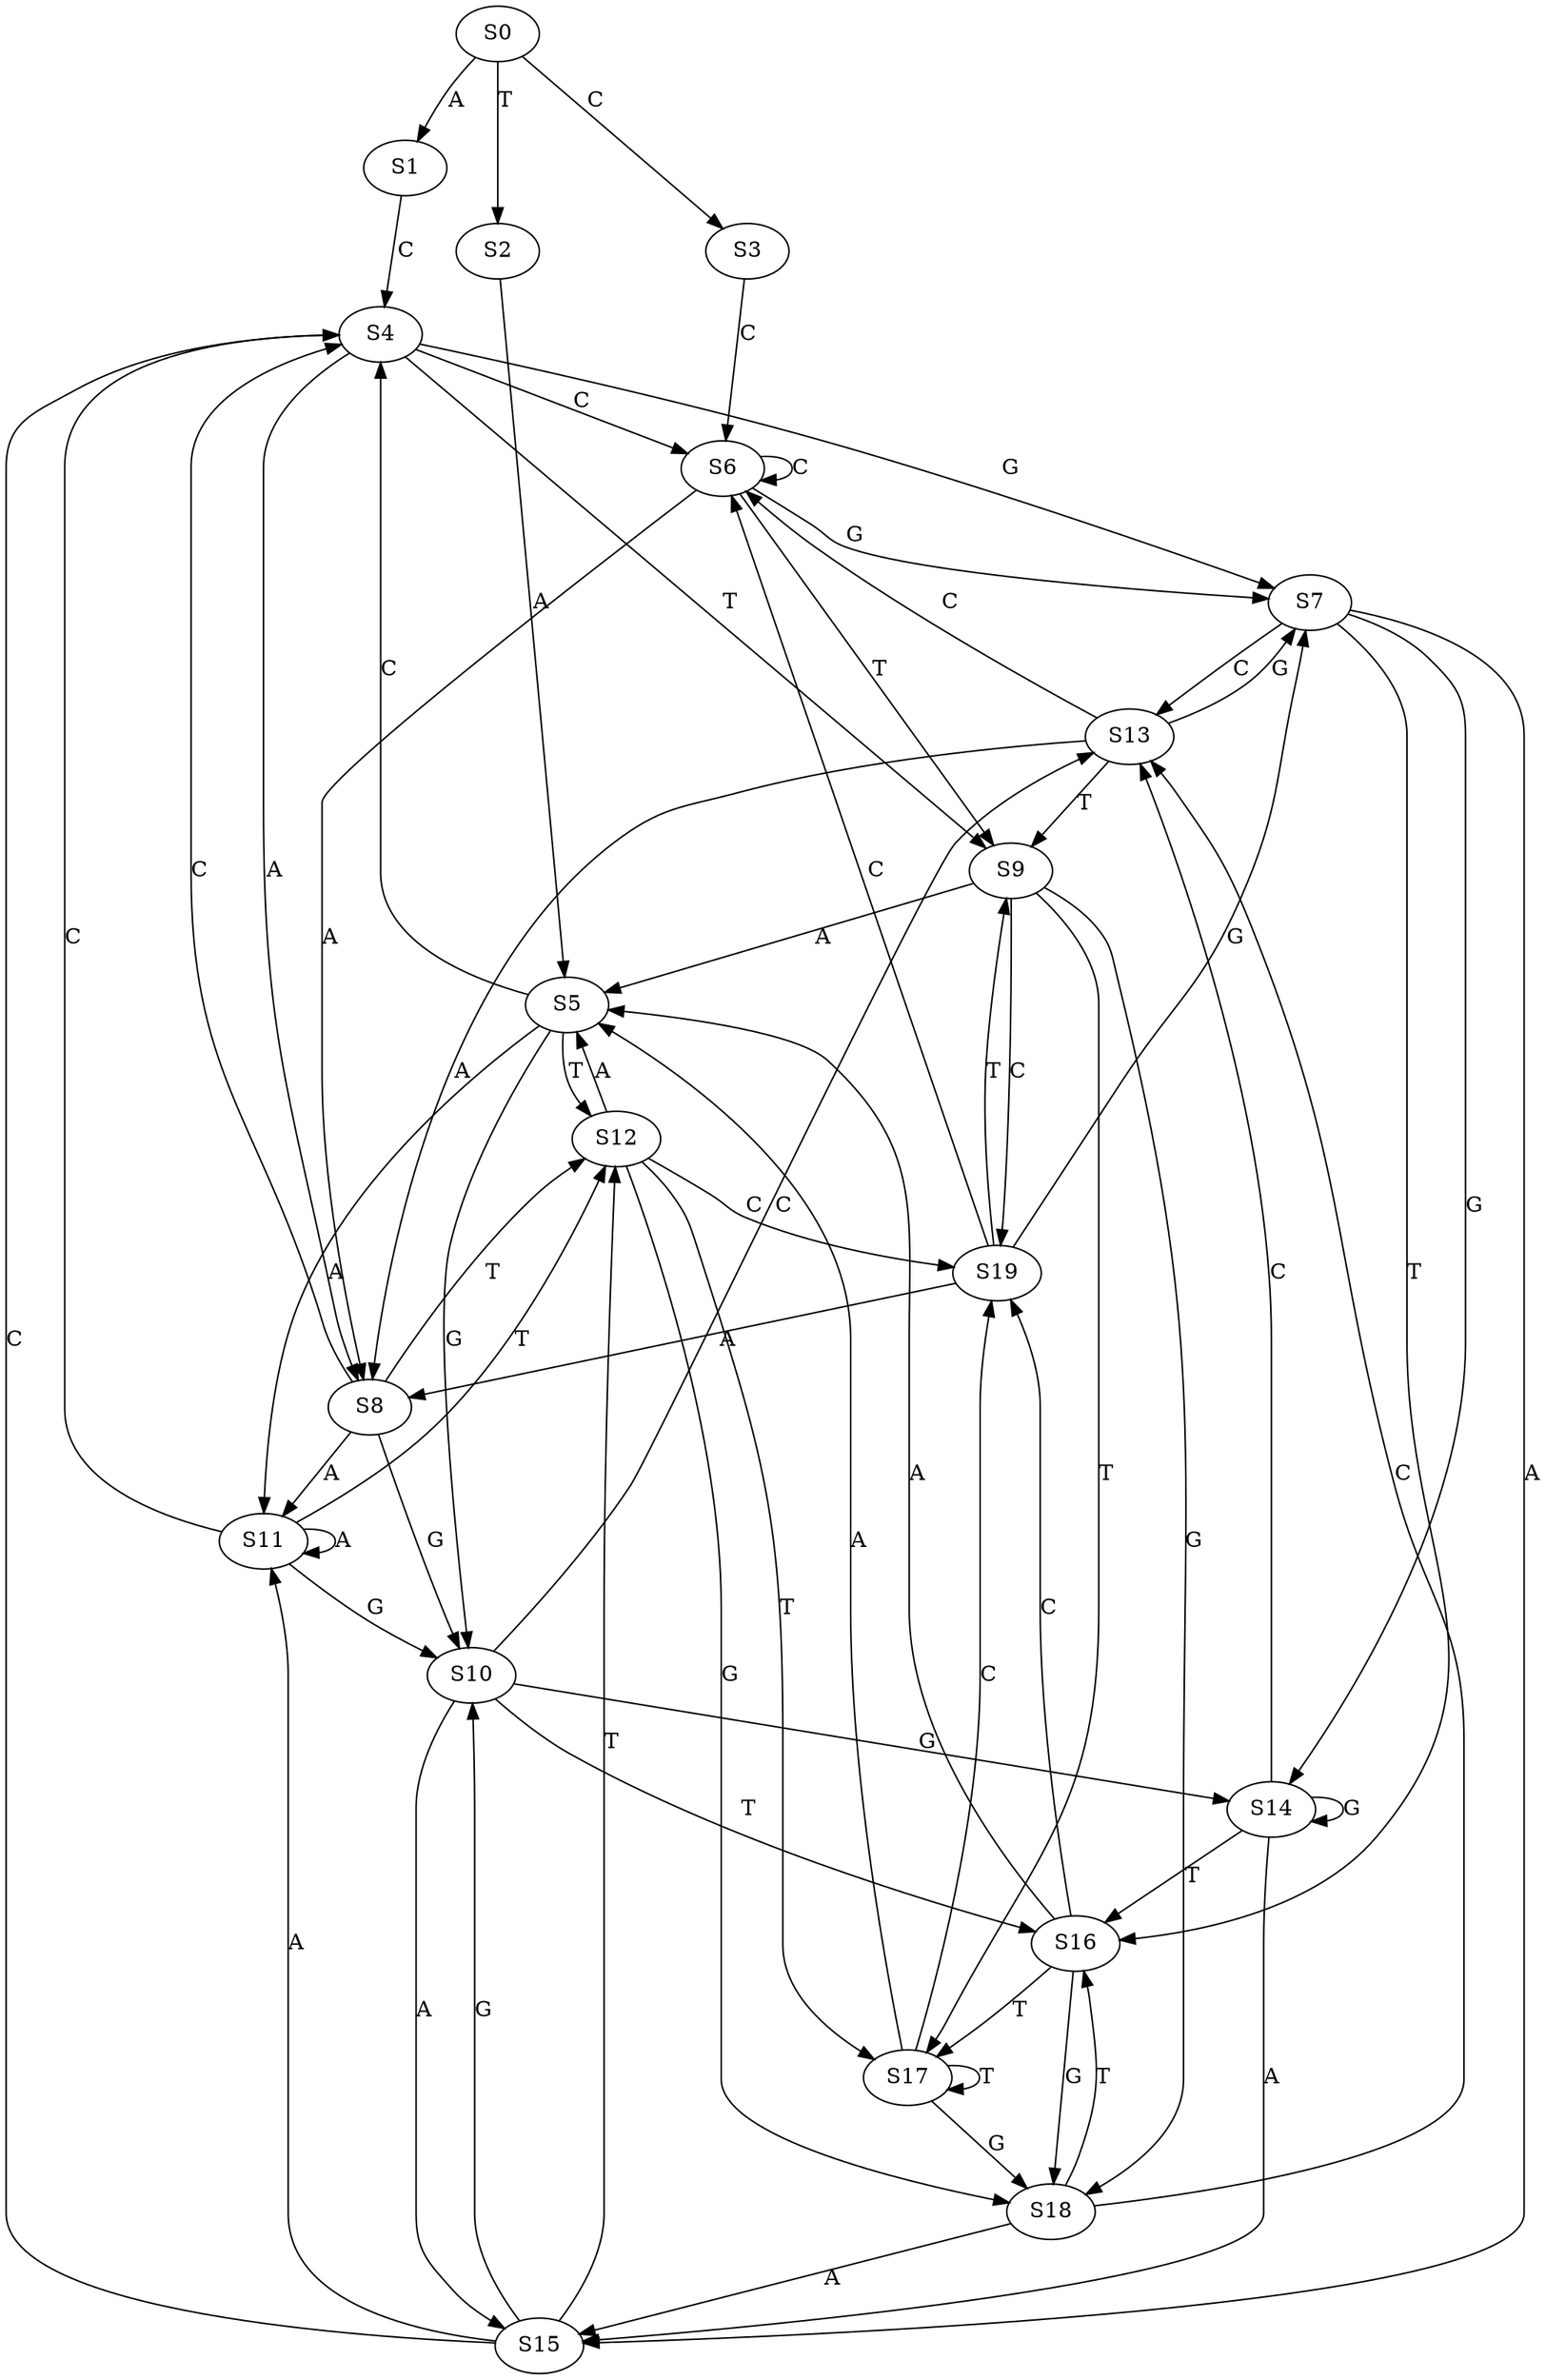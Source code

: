 strict digraph  {
	S0 -> S1 [ label = A ];
	S0 -> S2 [ label = T ];
	S0 -> S3 [ label = C ];
	S1 -> S4 [ label = C ];
	S2 -> S5 [ label = A ];
	S3 -> S6 [ label = C ];
	S4 -> S7 [ label = G ];
	S4 -> S8 [ label = A ];
	S4 -> S6 [ label = C ];
	S4 -> S9 [ label = T ];
	S5 -> S4 [ label = C ];
	S5 -> S10 [ label = G ];
	S5 -> S11 [ label = A ];
	S5 -> S12 [ label = T ];
	S6 -> S7 [ label = G ];
	S6 -> S8 [ label = A ];
	S6 -> S9 [ label = T ];
	S6 -> S6 [ label = C ];
	S7 -> S13 [ label = C ];
	S7 -> S14 [ label = G ];
	S7 -> S15 [ label = A ];
	S7 -> S16 [ label = T ];
	S8 -> S12 [ label = T ];
	S8 -> S10 [ label = G ];
	S8 -> S4 [ label = C ];
	S8 -> S11 [ label = A ];
	S9 -> S17 [ label = T ];
	S9 -> S5 [ label = A ];
	S9 -> S18 [ label = G ];
	S9 -> S19 [ label = C ];
	S10 -> S14 [ label = G ];
	S10 -> S15 [ label = A ];
	S10 -> S13 [ label = C ];
	S10 -> S16 [ label = T ];
	S11 -> S10 [ label = G ];
	S11 -> S12 [ label = T ];
	S11 -> S4 [ label = C ];
	S11 -> S11 [ label = A ];
	S12 -> S19 [ label = C ];
	S12 -> S17 [ label = T ];
	S12 -> S18 [ label = G ];
	S12 -> S5 [ label = A ];
	S13 -> S6 [ label = C ];
	S13 -> S8 [ label = A ];
	S13 -> S9 [ label = T ];
	S13 -> S7 [ label = G ];
	S14 -> S15 [ label = A ];
	S14 -> S16 [ label = T ];
	S14 -> S13 [ label = C ];
	S14 -> S14 [ label = G ];
	S15 -> S4 [ label = C ];
	S15 -> S10 [ label = G ];
	S15 -> S11 [ label = A ];
	S15 -> S12 [ label = T ];
	S16 -> S18 [ label = G ];
	S16 -> S19 [ label = C ];
	S16 -> S5 [ label = A ];
	S16 -> S17 [ label = T ];
	S17 -> S18 [ label = G ];
	S17 -> S19 [ label = C ];
	S17 -> S17 [ label = T ];
	S17 -> S5 [ label = A ];
	S18 -> S13 [ label = C ];
	S18 -> S16 [ label = T ];
	S18 -> S15 [ label = A ];
	S19 -> S9 [ label = T ];
	S19 -> S6 [ label = C ];
	S19 -> S7 [ label = G ];
	S19 -> S8 [ label = A ];
}
